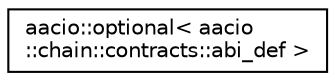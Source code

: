 digraph "Graphical Class Hierarchy"
{
  edge [fontname="Helvetica",fontsize="10",labelfontname="Helvetica",labelfontsize="10"];
  node [fontname="Helvetica",fontsize="10",shape=record];
  rankdir="LR";
  Node0 [label="aacio::optional\< aacio\l::chain::contracts::abi_def \>",height=0.2,width=0.4,color="black", fillcolor="white", style="filled",URL="$classaacio_1_1optional.html"];
}

